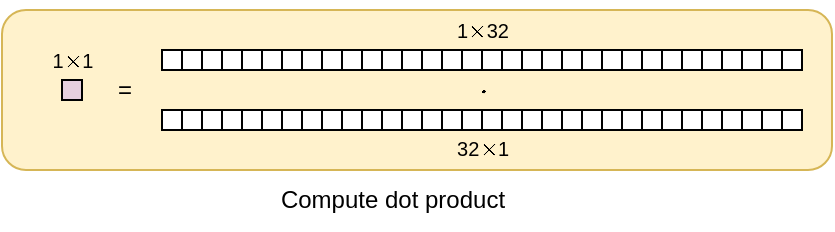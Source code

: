 <mxfile version="24.7.17" pages="3">
  <diagram name="step1" id="snhxxDHDTNbqBV9duYii">
    <mxGraphModel dx="1269" dy="1062" grid="1" gridSize="10" guides="1" tooltips="1" connect="1" arrows="1" fold="1" page="1" pageScale="1" pageWidth="850" pageHeight="1100" math="1" shadow="0">
      <root>
        <mxCell id="0" />
        <mxCell id="1" parent="0" />
        <mxCell id="NtdU-sKQ8i9bs_j4zmNI-11" value="Compute dot product" style="text;html=1;align=center;verticalAlign=middle;resizable=0;points=[];autosize=1;strokeColor=none;fillColor=none;" vertex="1" parent="1">
          <mxGeometry x="175" y="145" width="140" height="30" as="geometry" />
        </mxCell>
        <mxCell id="NtdU-sKQ8i9bs_j4zmNI-294" value="" style="rounded=1;whiteSpace=wrap;html=1;strokeWidth=1;strokeColor=#d6b656;fillColor=#fff2cc;" vertex="1" parent="1">
          <mxGeometry x="50" y="65" width="415" height="80" as="geometry" />
        </mxCell>
        <mxCell id="NtdU-sKQ8i9bs_j4zmNI-295" value="&lt;span style=&quot;background-color: initial;&quot;&gt;\(\cdot\)&lt;/span&gt;" style="text;html=1;align=center;verticalAlign=middle;resizable=0;points=[];autosize=1;strokeColor=none;fillColor=none;" vertex="1" parent="1">
          <mxGeometry x="260" y="90" width="60" height="30" as="geometry" />
        </mxCell>
        <mxCell id="NtdU-sKQ8i9bs_j4zmNI-296" value="" style="rounded=0;whiteSpace=wrap;html=1;fillColor=#E6D0DE;" vertex="1" parent="1">
          <mxGeometry x="80" y="100" width="10" height="10" as="geometry" />
        </mxCell>
        <mxCell id="NtdU-sKQ8i9bs_j4zmNI-297" value="=" style="text;html=1;align=center;verticalAlign=middle;resizable=0;points=[];autosize=1;strokeColor=none;fillColor=none;" vertex="1" parent="1">
          <mxGeometry x="96" y="90" width="30" height="30" as="geometry" />
        </mxCell>
        <mxCell id="NtdU-sKQ8i9bs_j4zmNI-298" value="" style="rounded=0;whiteSpace=wrap;html=1;" vertex="1" parent="1">
          <mxGeometry x="130" y="85" width="10" height="10" as="geometry" />
        </mxCell>
        <mxCell id="NtdU-sKQ8i9bs_j4zmNI-299" value="" style="rounded=0;whiteSpace=wrap;html=1;" vertex="1" parent="1">
          <mxGeometry x="140" y="85" width="10" height="10" as="geometry" />
        </mxCell>
        <mxCell id="NtdU-sKQ8i9bs_j4zmNI-300" value="" style="rounded=0;whiteSpace=wrap;html=1;" vertex="1" parent="1">
          <mxGeometry x="150" y="85" width="10" height="10" as="geometry" />
        </mxCell>
        <mxCell id="NtdU-sKQ8i9bs_j4zmNI-301" value="" style="rounded=0;whiteSpace=wrap;html=1;" vertex="1" parent="1">
          <mxGeometry x="160" y="85" width="10" height="10" as="geometry" />
        </mxCell>
        <mxCell id="NtdU-sKQ8i9bs_j4zmNI-302" value="" style="rounded=0;whiteSpace=wrap;html=1;" vertex="1" parent="1">
          <mxGeometry x="170" y="85" width="10" height="10" as="geometry" />
        </mxCell>
        <mxCell id="NtdU-sKQ8i9bs_j4zmNI-303" value="" style="rounded=0;whiteSpace=wrap;html=1;" vertex="1" parent="1">
          <mxGeometry x="180" y="85" width="10" height="10" as="geometry" />
        </mxCell>
        <mxCell id="NtdU-sKQ8i9bs_j4zmNI-304" value="" style="rounded=0;whiteSpace=wrap;html=1;" vertex="1" parent="1">
          <mxGeometry x="190" y="85" width="10" height="10" as="geometry" />
        </mxCell>
        <mxCell id="NtdU-sKQ8i9bs_j4zmNI-305" value="" style="rounded=0;whiteSpace=wrap;html=1;" vertex="1" parent="1">
          <mxGeometry x="200" y="85" width="10" height="10" as="geometry" />
        </mxCell>
        <mxCell id="NtdU-sKQ8i9bs_j4zmNI-306" value="" style="rounded=0;whiteSpace=wrap;html=1;" vertex="1" parent="1">
          <mxGeometry x="210" y="85" width="10" height="10" as="geometry" />
        </mxCell>
        <mxCell id="NtdU-sKQ8i9bs_j4zmNI-307" value="" style="rounded=0;whiteSpace=wrap;html=1;" vertex="1" parent="1">
          <mxGeometry x="220" y="85" width="10" height="10" as="geometry" />
        </mxCell>
        <mxCell id="NtdU-sKQ8i9bs_j4zmNI-308" value="" style="rounded=0;whiteSpace=wrap;html=1;" vertex="1" parent="1">
          <mxGeometry x="230" y="85" width="10" height="10" as="geometry" />
        </mxCell>
        <mxCell id="NtdU-sKQ8i9bs_j4zmNI-309" value="" style="rounded=0;whiteSpace=wrap;html=1;" vertex="1" parent="1">
          <mxGeometry x="240" y="85" width="10" height="10" as="geometry" />
        </mxCell>
        <mxCell id="NtdU-sKQ8i9bs_j4zmNI-310" value="" style="rounded=0;whiteSpace=wrap;html=1;" vertex="1" parent="1">
          <mxGeometry x="250" y="85" width="10" height="10" as="geometry" />
        </mxCell>
        <mxCell id="NtdU-sKQ8i9bs_j4zmNI-311" value="" style="rounded=0;whiteSpace=wrap;html=1;" vertex="1" parent="1">
          <mxGeometry x="260" y="85" width="10" height="10" as="geometry" />
        </mxCell>
        <mxCell id="NtdU-sKQ8i9bs_j4zmNI-312" value="" style="rounded=0;whiteSpace=wrap;html=1;" vertex="1" parent="1">
          <mxGeometry x="270" y="85" width="10" height="10" as="geometry" />
        </mxCell>
        <mxCell id="NtdU-sKQ8i9bs_j4zmNI-313" value="" style="rounded=0;whiteSpace=wrap;html=1;" vertex="1" parent="1">
          <mxGeometry x="280" y="85" width="10" height="10" as="geometry" />
        </mxCell>
        <mxCell id="NtdU-sKQ8i9bs_j4zmNI-314" value="" style="rounded=0;whiteSpace=wrap;html=1;" vertex="1" parent="1">
          <mxGeometry x="290" y="85" width="10" height="10" as="geometry" />
        </mxCell>
        <mxCell id="NtdU-sKQ8i9bs_j4zmNI-315" value="" style="rounded=0;whiteSpace=wrap;html=1;" vertex="1" parent="1">
          <mxGeometry x="300" y="85" width="10" height="10" as="geometry" />
        </mxCell>
        <mxCell id="NtdU-sKQ8i9bs_j4zmNI-316" value="" style="rounded=0;whiteSpace=wrap;html=1;" vertex="1" parent="1">
          <mxGeometry x="310" y="85" width="10" height="10" as="geometry" />
        </mxCell>
        <mxCell id="NtdU-sKQ8i9bs_j4zmNI-317" value="" style="rounded=0;whiteSpace=wrap;html=1;" vertex="1" parent="1">
          <mxGeometry x="320" y="85" width="10" height="10" as="geometry" />
        </mxCell>
        <mxCell id="NtdU-sKQ8i9bs_j4zmNI-318" value="" style="rounded=0;whiteSpace=wrap;html=1;" vertex="1" parent="1">
          <mxGeometry x="330" y="85" width="10" height="10" as="geometry" />
        </mxCell>
        <mxCell id="NtdU-sKQ8i9bs_j4zmNI-319" value="" style="rounded=0;whiteSpace=wrap;html=1;" vertex="1" parent="1">
          <mxGeometry x="340" y="85" width="10" height="10" as="geometry" />
        </mxCell>
        <mxCell id="NtdU-sKQ8i9bs_j4zmNI-320" value="" style="rounded=0;whiteSpace=wrap;html=1;" vertex="1" parent="1">
          <mxGeometry x="350" y="85" width="10" height="10" as="geometry" />
        </mxCell>
        <mxCell id="NtdU-sKQ8i9bs_j4zmNI-321" value="" style="rounded=0;whiteSpace=wrap;html=1;" vertex="1" parent="1">
          <mxGeometry x="360" y="85" width="10" height="10" as="geometry" />
        </mxCell>
        <mxCell id="NtdU-sKQ8i9bs_j4zmNI-322" value="" style="rounded=0;whiteSpace=wrap;html=1;" vertex="1" parent="1">
          <mxGeometry x="370" y="85" width="10" height="10" as="geometry" />
        </mxCell>
        <mxCell id="NtdU-sKQ8i9bs_j4zmNI-323" value="" style="rounded=0;whiteSpace=wrap;html=1;" vertex="1" parent="1">
          <mxGeometry x="380" y="85" width="10" height="10" as="geometry" />
        </mxCell>
        <mxCell id="NtdU-sKQ8i9bs_j4zmNI-324" value="" style="rounded=0;whiteSpace=wrap;html=1;" vertex="1" parent="1">
          <mxGeometry x="390" y="85" width="10" height="10" as="geometry" />
        </mxCell>
        <mxCell id="NtdU-sKQ8i9bs_j4zmNI-325" value="" style="rounded=0;whiteSpace=wrap;html=1;" vertex="1" parent="1">
          <mxGeometry x="400" y="85" width="10" height="10" as="geometry" />
        </mxCell>
        <mxCell id="NtdU-sKQ8i9bs_j4zmNI-326" value="" style="rounded=0;whiteSpace=wrap;html=1;" vertex="1" parent="1">
          <mxGeometry x="410" y="85" width="10" height="10" as="geometry" />
        </mxCell>
        <mxCell id="NtdU-sKQ8i9bs_j4zmNI-327" value="" style="rounded=0;whiteSpace=wrap;html=1;" vertex="1" parent="1">
          <mxGeometry x="420" y="85" width="10" height="10" as="geometry" />
        </mxCell>
        <mxCell id="NtdU-sKQ8i9bs_j4zmNI-328" value="" style="rounded=0;whiteSpace=wrap;html=1;" vertex="1" parent="1">
          <mxGeometry x="430" y="85" width="10" height="10" as="geometry" />
        </mxCell>
        <mxCell id="NtdU-sKQ8i9bs_j4zmNI-329" value="" style="rounded=0;whiteSpace=wrap;html=1;" vertex="1" parent="1">
          <mxGeometry x="440" y="85" width="10" height="10" as="geometry" />
        </mxCell>
        <mxCell id="NtdU-sKQ8i9bs_j4zmNI-330" value="" style="rounded=0;whiteSpace=wrap;html=1;" vertex="1" parent="1">
          <mxGeometry x="130" y="115" width="10" height="10" as="geometry" />
        </mxCell>
        <mxCell id="NtdU-sKQ8i9bs_j4zmNI-331" value="" style="rounded=0;whiteSpace=wrap;html=1;" vertex="1" parent="1">
          <mxGeometry x="140" y="115" width="10" height="10" as="geometry" />
        </mxCell>
        <mxCell id="NtdU-sKQ8i9bs_j4zmNI-332" value="" style="rounded=0;whiteSpace=wrap;html=1;" vertex="1" parent="1">
          <mxGeometry x="150" y="115" width="10" height="10" as="geometry" />
        </mxCell>
        <mxCell id="NtdU-sKQ8i9bs_j4zmNI-333" value="" style="rounded=0;whiteSpace=wrap;html=1;" vertex="1" parent="1">
          <mxGeometry x="160" y="115" width="10" height="10" as="geometry" />
        </mxCell>
        <mxCell id="NtdU-sKQ8i9bs_j4zmNI-334" value="" style="rounded=0;whiteSpace=wrap;html=1;" vertex="1" parent="1">
          <mxGeometry x="170" y="115" width="10" height="10" as="geometry" />
        </mxCell>
        <mxCell id="NtdU-sKQ8i9bs_j4zmNI-335" value="" style="rounded=0;whiteSpace=wrap;html=1;" vertex="1" parent="1">
          <mxGeometry x="180" y="115" width="10" height="10" as="geometry" />
        </mxCell>
        <mxCell id="NtdU-sKQ8i9bs_j4zmNI-336" value="" style="rounded=0;whiteSpace=wrap;html=1;" vertex="1" parent="1">
          <mxGeometry x="190" y="115" width="10" height="10" as="geometry" />
        </mxCell>
        <mxCell id="NtdU-sKQ8i9bs_j4zmNI-337" value="" style="rounded=0;whiteSpace=wrap;html=1;" vertex="1" parent="1">
          <mxGeometry x="200" y="115" width="10" height="10" as="geometry" />
        </mxCell>
        <mxCell id="NtdU-sKQ8i9bs_j4zmNI-338" value="" style="rounded=0;whiteSpace=wrap;html=1;" vertex="1" parent="1">
          <mxGeometry x="210" y="115" width="10" height="10" as="geometry" />
        </mxCell>
        <mxCell id="NtdU-sKQ8i9bs_j4zmNI-339" value="" style="rounded=0;whiteSpace=wrap;html=1;" vertex="1" parent="1">
          <mxGeometry x="220" y="115" width="10" height="10" as="geometry" />
        </mxCell>
        <mxCell id="NtdU-sKQ8i9bs_j4zmNI-340" value="" style="rounded=0;whiteSpace=wrap;html=1;" vertex="1" parent="1">
          <mxGeometry x="230" y="115" width="10" height="10" as="geometry" />
        </mxCell>
        <mxCell id="NtdU-sKQ8i9bs_j4zmNI-341" value="" style="rounded=0;whiteSpace=wrap;html=1;" vertex="1" parent="1">
          <mxGeometry x="240" y="115" width="10" height="10" as="geometry" />
        </mxCell>
        <mxCell id="NtdU-sKQ8i9bs_j4zmNI-342" value="" style="rounded=0;whiteSpace=wrap;html=1;" vertex="1" parent="1">
          <mxGeometry x="250" y="115" width="10" height="10" as="geometry" />
        </mxCell>
        <mxCell id="NtdU-sKQ8i9bs_j4zmNI-343" value="" style="rounded=0;whiteSpace=wrap;html=1;" vertex="1" parent="1">
          <mxGeometry x="260" y="115" width="10" height="10" as="geometry" />
        </mxCell>
        <mxCell id="NtdU-sKQ8i9bs_j4zmNI-344" value="" style="rounded=0;whiteSpace=wrap;html=1;" vertex="1" parent="1">
          <mxGeometry x="270" y="115" width="10" height="10" as="geometry" />
        </mxCell>
        <mxCell id="NtdU-sKQ8i9bs_j4zmNI-345" value="" style="rounded=0;whiteSpace=wrap;html=1;" vertex="1" parent="1">
          <mxGeometry x="280" y="115" width="10" height="10" as="geometry" />
        </mxCell>
        <mxCell id="NtdU-sKQ8i9bs_j4zmNI-346" value="" style="rounded=0;whiteSpace=wrap;html=1;" vertex="1" parent="1">
          <mxGeometry x="290" y="115" width="10" height="10" as="geometry" />
        </mxCell>
        <mxCell id="NtdU-sKQ8i9bs_j4zmNI-347" value="" style="rounded=0;whiteSpace=wrap;html=1;" vertex="1" parent="1">
          <mxGeometry x="300" y="115" width="10" height="10" as="geometry" />
        </mxCell>
        <mxCell id="NtdU-sKQ8i9bs_j4zmNI-348" value="" style="rounded=0;whiteSpace=wrap;html=1;" vertex="1" parent="1">
          <mxGeometry x="310" y="115" width="10" height="10" as="geometry" />
        </mxCell>
        <mxCell id="NtdU-sKQ8i9bs_j4zmNI-349" value="" style="rounded=0;whiteSpace=wrap;html=1;" vertex="1" parent="1">
          <mxGeometry x="320" y="115" width="10" height="10" as="geometry" />
        </mxCell>
        <mxCell id="NtdU-sKQ8i9bs_j4zmNI-350" value="" style="rounded=0;whiteSpace=wrap;html=1;" vertex="1" parent="1">
          <mxGeometry x="330" y="115" width="10" height="10" as="geometry" />
        </mxCell>
        <mxCell id="NtdU-sKQ8i9bs_j4zmNI-351" value="" style="rounded=0;whiteSpace=wrap;html=1;" vertex="1" parent="1">
          <mxGeometry x="340" y="115" width="10" height="10" as="geometry" />
        </mxCell>
        <mxCell id="NtdU-sKQ8i9bs_j4zmNI-352" value="" style="rounded=0;whiteSpace=wrap;html=1;" vertex="1" parent="1">
          <mxGeometry x="350" y="115" width="10" height="10" as="geometry" />
        </mxCell>
        <mxCell id="NtdU-sKQ8i9bs_j4zmNI-353" value="" style="rounded=0;whiteSpace=wrap;html=1;" vertex="1" parent="1">
          <mxGeometry x="360" y="115" width="10" height="10" as="geometry" />
        </mxCell>
        <mxCell id="NtdU-sKQ8i9bs_j4zmNI-354" value="" style="rounded=0;whiteSpace=wrap;html=1;" vertex="1" parent="1">
          <mxGeometry x="370" y="115" width="10" height="10" as="geometry" />
        </mxCell>
        <mxCell id="NtdU-sKQ8i9bs_j4zmNI-355" value="" style="rounded=0;whiteSpace=wrap;html=1;" vertex="1" parent="1">
          <mxGeometry x="380" y="115" width="10" height="10" as="geometry" />
        </mxCell>
        <mxCell id="NtdU-sKQ8i9bs_j4zmNI-356" value="" style="rounded=0;whiteSpace=wrap;html=1;" vertex="1" parent="1">
          <mxGeometry x="390" y="115" width="10" height="10" as="geometry" />
        </mxCell>
        <mxCell id="NtdU-sKQ8i9bs_j4zmNI-357" value="" style="rounded=0;whiteSpace=wrap;html=1;" vertex="1" parent="1">
          <mxGeometry x="400" y="115" width="10" height="10" as="geometry" />
        </mxCell>
        <mxCell id="NtdU-sKQ8i9bs_j4zmNI-358" value="" style="rounded=0;whiteSpace=wrap;html=1;" vertex="1" parent="1">
          <mxGeometry x="410" y="115" width="10" height="10" as="geometry" />
        </mxCell>
        <mxCell id="NtdU-sKQ8i9bs_j4zmNI-359" value="" style="rounded=0;whiteSpace=wrap;html=1;" vertex="1" parent="1">
          <mxGeometry x="420" y="115" width="10" height="10" as="geometry" />
        </mxCell>
        <mxCell id="NtdU-sKQ8i9bs_j4zmNI-360" value="" style="rounded=0;whiteSpace=wrap;html=1;" vertex="1" parent="1">
          <mxGeometry x="430" y="115" width="10" height="10" as="geometry" />
        </mxCell>
        <mxCell id="NtdU-sKQ8i9bs_j4zmNI-361" value="" style="rounded=0;whiteSpace=wrap;html=1;" vertex="1" parent="1">
          <mxGeometry x="440" y="115" width="10" height="10" as="geometry" />
        </mxCell>
        <mxCell id="NtdU-sKQ8i9bs_j4zmNI-362" value="&lt;font style=&quot;font-size: 10px;&quot;&gt;1\(\times\)32&lt;/font&gt;" style="text;html=1;align=center;verticalAlign=middle;resizable=0;points=[];autosize=1;strokeColor=none;fillColor=none;" vertex="1" parent="1">
          <mxGeometry x="250" y="60" width="80" height="30" as="geometry" />
        </mxCell>
        <mxCell id="NtdU-sKQ8i9bs_j4zmNI-363" value="&lt;font style=&quot;font-size: 10px;&quot;&gt;1\(\times\)1&lt;/font&gt;" style="text;html=1;align=center;verticalAlign=middle;resizable=0;points=[];autosize=1;strokeColor=none;fillColor=none;" vertex="1" parent="1">
          <mxGeometry x="50" y="75" width="70" height="30" as="geometry" />
        </mxCell>
        <mxCell id="NtdU-sKQ8i9bs_j4zmNI-364" value="&lt;font style=&quot;font-size: 10px;&quot;&gt;32\(\times\)1&lt;/font&gt;" style="text;html=1;align=center;verticalAlign=middle;resizable=0;points=[];autosize=1;strokeColor=none;fillColor=none;" vertex="1" parent="1">
          <mxGeometry x="250" y="119" width="80" height="30" as="geometry" />
        </mxCell>
      </root>
    </mxGraphModel>
  </diagram>
  <diagram name="step2" id="VtJJcWngv8iYAcRNEYgS">
    <mxGraphModel dx="1269" dy="1062" grid="1" gridSize="10" guides="1" tooltips="1" connect="1" arrows="1" fold="1" page="1" pageScale="1" pageWidth="850" pageHeight="1100" math="1" shadow="0">
      <root>
        <mxCell id="WqLTktB6bFphDeDwb8Mo-0" />
        <mxCell id="WqLTktB6bFphDeDwb8Mo-1" parent="WqLTktB6bFphDeDwb8Mo-0" />
        <mxCell id="WqLTktB6bFphDeDwb8Mo-4" value="Add (accumulate) dot product into output" style="text;html=1;align=center;verticalAlign=middle;resizable=0;points=[];autosize=1;strokeColor=none;fillColor=none;" vertex="1" parent="WqLTktB6bFphDeDwb8Mo-1">
          <mxGeometry x="135" y="305" width="240" height="30" as="geometry" />
        </mxCell>
        <mxCell id="WqLTktB6bFphDeDwb8Mo-149" value="" style="rounded=1;whiteSpace=wrap;html=1;strokeWidth=1;strokeColor=#d6b656;fillColor=#fff2cc;" vertex="1" parent="WqLTktB6bFphDeDwb8Mo-1">
          <mxGeometry x="50" y="225" width="415" height="80" as="geometry" />
        </mxCell>
        <mxCell id="WqLTktB6bFphDeDwb8Mo-150" value="&lt;span style=&quot;background-color: initial;&quot;&gt;\(\cdot\)&lt;/span&gt;" style="text;html=1;align=center;verticalAlign=middle;resizable=0;points=[];autosize=1;strokeColor=none;fillColor=none;" vertex="1" parent="WqLTktB6bFphDeDwb8Mo-1">
          <mxGeometry x="260" y="250" width="60" height="30" as="geometry" />
        </mxCell>
        <mxCell id="WqLTktB6bFphDeDwb8Mo-151" value="" style="rounded=0;whiteSpace=wrap;html=1;fillColor=#E6D0DE;" vertex="1" parent="WqLTktB6bFphDeDwb8Mo-1">
          <mxGeometry x="80" y="260" width="10" height="10" as="geometry" />
        </mxCell>
        <mxCell id="WqLTktB6bFphDeDwb8Mo-152" value="&lt;font face=&quot;Courier New&quot;&gt;+=&lt;/font&gt;" style="text;html=1;align=center;verticalAlign=middle;resizable=0;points=[];autosize=1;strokeColor=none;fillColor=none;" vertex="1" parent="WqLTktB6bFphDeDwb8Mo-1">
          <mxGeometry x="90" y="250" width="40" height="30" as="geometry" />
        </mxCell>
        <mxCell id="WqLTktB6bFphDeDwb8Mo-153" value="" style="rounded=0;whiteSpace=wrap;html=1;" vertex="1" parent="WqLTktB6bFphDeDwb8Mo-1">
          <mxGeometry x="130" y="245" width="10" height="10" as="geometry" />
        </mxCell>
        <mxCell id="WqLTktB6bFphDeDwb8Mo-154" value="" style="rounded=0;whiteSpace=wrap;html=1;" vertex="1" parent="WqLTktB6bFphDeDwb8Mo-1">
          <mxGeometry x="140" y="245" width="10" height="10" as="geometry" />
        </mxCell>
        <mxCell id="WqLTktB6bFphDeDwb8Mo-155" value="" style="rounded=0;whiteSpace=wrap;html=1;" vertex="1" parent="WqLTktB6bFphDeDwb8Mo-1">
          <mxGeometry x="150" y="245" width="10" height="10" as="geometry" />
        </mxCell>
        <mxCell id="WqLTktB6bFphDeDwb8Mo-156" value="" style="rounded=0;whiteSpace=wrap;html=1;" vertex="1" parent="WqLTktB6bFphDeDwb8Mo-1">
          <mxGeometry x="160" y="245" width="10" height="10" as="geometry" />
        </mxCell>
        <mxCell id="WqLTktB6bFphDeDwb8Mo-157" value="" style="rounded=0;whiteSpace=wrap;html=1;" vertex="1" parent="WqLTktB6bFphDeDwb8Mo-1">
          <mxGeometry x="170" y="245" width="10" height="10" as="geometry" />
        </mxCell>
        <mxCell id="WqLTktB6bFphDeDwb8Mo-158" value="" style="rounded=0;whiteSpace=wrap;html=1;" vertex="1" parent="WqLTktB6bFphDeDwb8Mo-1">
          <mxGeometry x="180" y="245" width="10" height="10" as="geometry" />
        </mxCell>
        <mxCell id="WqLTktB6bFphDeDwb8Mo-159" value="" style="rounded=0;whiteSpace=wrap;html=1;" vertex="1" parent="WqLTktB6bFphDeDwb8Mo-1">
          <mxGeometry x="190" y="245" width="10" height="10" as="geometry" />
        </mxCell>
        <mxCell id="WqLTktB6bFphDeDwb8Mo-160" value="" style="rounded=0;whiteSpace=wrap;html=1;" vertex="1" parent="WqLTktB6bFphDeDwb8Mo-1">
          <mxGeometry x="200" y="245" width="10" height="10" as="geometry" />
        </mxCell>
        <mxCell id="WqLTktB6bFphDeDwb8Mo-161" value="" style="rounded=0;whiteSpace=wrap;html=1;" vertex="1" parent="WqLTktB6bFphDeDwb8Mo-1">
          <mxGeometry x="210" y="245" width="10" height="10" as="geometry" />
        </mxCell>
        <mxCell id="WqLTktB6bFphDeDwb8Mo-162" value="" style="rounded=0;whiteSpace=wrap;html=1;" vertex="1" parent="WqLTktB6bFphDeDwb8Mo-1">
          <mxGeometry x="220" y="245" width="10" height="10" as="geometry" />
        </mxCell>
        <mxCell id="WqLTktB6bFphDeDwb8Mo-163" value="" style="rounded=0;whiteSpace=wrap;html=1;" vertex="1" parent="WqLTktB6bFphDeDwb8Mo-1">
          <mxGeometry x="230" y="245" width="10" height="10" as="geometry" />
        </mxCell>
        <mxCell id="WqLTktB6bFphDeDwb8Mo-164" value="" style="rounded=0;whiteSpace=wrap;html=1;" vertex="1" parent="WqLTktB6bFphDeDwb8Mo-1">
          <mxGeometry x="240" y="245" width="10" height="10" as="geometry" />
        </mxCell>
        <mxCell id="WqLTktB6bFphDeDwb8Mo-165" value="" style="rounded=0;whiteSpace=wrap;html=1;" vertex="1" parent="WqLTktB6bFphDeDwb8Mo-1">
          <mxGeometry x="250" y="245" width="10" height="10" as="geometry" />
        </mxCell>
        <mxCell id="WqLTktB6bFphDeDwb8Mo-166" value="" style="rounded=0;whiteSpace=wrap;html=1;" vertex="1" parent="WqLTktB6bFphDeDwb8Mo-1">
          <mxGeometry x="260" y="245" width="10" height="10" as="geometry" />
        </mxCell>
        <mxCell id="WqLTktB6bFphDeDwb8Mo-167" value="" style="rounded=0;whiteSpace=wrap;html=1;" vertex="1" parent="WqLTktB6bFphDeDwb8Mo-1">
          <mxGeometry x="270" y="245" width="10" height="10" as="geometry" />
        </mxCell>
        <mxCell id="WqLTktB6bFphDeDwb8Mo-168" value="" style="rounded=0;whiteSpace=wrap;html=1;" vertex="1" parent="WqLTktB6bFphDeDwb8Mo-1">
          <mxGeometry x="280" y="245" width="10" height="10" as="geometry" />
        </mxCell>
        <mxCell id="WqLTktB6bFphDeDwb8Mo-169" value="" style="rounded=0;whiteSpace=wrap;html=1;" vertex="1" parent="WqLTktB6bFphDeDwb8Mo-1">
          <mxGeometry x="290" y="245" width="10" height="10" as="geometry" />
        </mxCell>
        <mxCell id="WqLTktB6bFphDeDwb8Mo-170" value="" style="rounded=0;whiteSpace=wrap;html=1;" vertex="1" parent="WqLTktB6bFphDeDwb8Mo-1">
          <mxGeometry x="300" y="245" width="10" height="10" as="geometry" />
        </mxCell>
        <mxCell id="WqLTktB6bFphDeDwb8Mo-171" value="" style="rounded=0;whiteSpace=wrap;html=1;" vertex="1" parent="WqLTktB6bFphDeDwb8Mo-1">
          <mxGeometry x="310" y="245" width="10" height="10" as="geometry" />
        </mxCell>
        <mxCell id="WqLTktB6bFphDeDwb8Mo-172" value="" style="rounded=0;whiteSpace=wrap;html=1;" vertex="1" parent="WqLTktB6bFphDeDwb8Mo-1">
          <mxGeometry x="320" y="245" width="10" height="10" as="geometry" />
        </mxCell>
        <mxCell id="WqLTktB6bFphDeDwb8Mo-173" value="" style="rounded=0;whiteSpace=wrap;html=1;" vertex="1" parent="WqLTktB6bFphDeDwb8Mo-1">
          <mxGeometry x="330" y="245" width="10" height="10" as="geometry" />
        </mxCell>
        <mxCell id="WqLTktB6bFphDeDwb8Mo-174" value="" style="rounded=0;whiteSpace=wrap;html=1;" vertex="1" parent="WqLTktB6bFphDeDwb8Mo-1">
          <mxGeometry x="340" y="245" width="10" height="10" as="geometry" />
        </mxCell>
        <mxCell id="WqLTktB6bFphDeDwb8Mo-175" value="" style="rounded=0;whiteSpace=wrap;html=1;" vertex="1" parent="WqLTktB6bFphDeDwb8Mo-1">
          <mxGeometry x="350" y="245" width="10" height="10" as="geometry" />
        </mxCell>
        <mxCell id="WqLTktB6bFphDeDwb8Mo-176" value="" style="rounded=0;whiteSpace=wrap;html=1;" vertex="1" parent="WqLTktB6bFphDeDwb8Mo-1">
          <mxGeometry x="360" y="245" width="10" height="10" as="geometry" />
        </mxCell>
        <mxCell id="WqLTktB6bFphDeDwb8Mo-177" value="" style="rounded=0;whiteSpace=wrap;html=1;" vertex="1" parent="WqLTktB6bFphDeDwb8Mo-1">
          <mxGeometry x="370" y="245" width="10" height="10" as="geometry" />
        </mxCell>
        <mxCell id="WqLTktB6bFphDeDwb8Mo-178" value="" style="rounded=0;whiteSpace=wrap;html=1;" vertex="1" parent="WqLTktB6bFphDeDwb8Mo-1">
          <mxGeometry x="380" y="245" width="10" height="10" as="geometry" />
        </mxCell>
        <mxCell id="WqLTktB6bFphDeDwb8Mo-179" value="" style="rounded=0;whiteSpace=wrap;html=1;" vertex="1" parent="WqLTktB6bFphDeDwb8Mo-1">
          <mxGeometry x="390" y="245" width="10" height="10" as="geometry" />
        </mxCell>
        <mxCell id="WqLTktB6bFphDeDwb8Mo-180" value="" style="rounded=0;whiteSpace=wrap;html=1;" vertex="1" parent="WqLTktB6bFphDeDwb8Mo-1">
          <mxGeometry x="400" y="245" width="10" height="10" as="geometry" />
        </mxCell>
        <mxCell id="WqLTktB6bFphDeDwb8Mo-181" value="" style="rounded=0;whiteSpace=wrap;html=1;" vertex="1" parent="WqLTktB6bFphDeDwb8Mo-1">
          <mxGeometry x="410" y="245" width="10" height="10" as="geometry" />
        </mxCell>
        <mxCell id="WqLTktB6bFphDeDwb8Mo-182" value="" style="rounded=0;whiteSpace=wrap;html=1;" vertex="1" parent="WqLTktB6bFphDeDwb8Mo-1">
          <mxGeometry x="420" y="245" width="10" height="10" as="geometry" />
        </mxCell>
        <mxCell id="WqLTktB6bFphDeDwb8Mo-183" value="" style="rounded=0;whiteSpace=wrap;html=1;" vertex="1" parent="WqLTktB6bFphDeDwb8Mo-1">
          <mxGeometry x="430" y="245" width="10" height="10" as="geometry" />
        </mxCell>
        <mxCell id="WqLTktB6bFphDeDwb8Mo-184" value="" style="rounded=0;whiteSpace=wrap;html=1;" vertex="1" parent="WqLTktB6bFphDeDwb8Mo-1">
          <mxGeometry x="440" y="245" width="10" height="10" as="geometry" />
        </mxCell>
        <mxCell id="WqLTktB6bFphDeDwb8Mo-185" value="" style="rounded=0;whiteSpace=wrap;html=1;" vertex="1" parent="WqLTktB6bFphDeDwb8Mo-1">
          <mxGeometry x="130" y="275" width="10" height="10" as="geometry" />
        </mxCell>
        <mxCell id="WqLTktB6bFphDeDwb8Mo-186" value="" style="rounded=0;whiteSpace=wrap;html=1;" vertex="1" parent="WqLTktB6bFphDeDwb8Mo-1">
          <mxGeometry x="140" y="275" width="10" height="10" as="geometry" />
        </mxCell>
        <mxCell id="WqLTktB6bFphDeDwb8Mo-187" value="" style="rounded=0;whiteSpace=wrap;html=1;" vertex="1" parent="WqLTktB6bFphDeDwb8Mo-1">
          <mxGeometry x="150" y="275" width="10" height="10" as="geometry" />
        </mxCell>
        <mxCell id="WqLTktB6bFphDeDwb8Mo-188" value="" style="rounded=0;whiteSpace=wrap;html=1;" vertex="1" parent="WqLTktB6bFphDeDwb8Mo-1">
          <mxGeometry x="160" y="275" width="10" height="10" as="geometry" />
        </mxCell>
        <mxCell id="WqLTktB6bFphDeDwb8Mo-189" value="" style="rounded=0;whiteSpace=wrap;html=1;" vertex="1" parent="WqLTktB6bFphDeDwb8Mo-1">
          <mxGeometry x="170" y="275" width="10" height="10" as="geometry" />
        </mxCell>
        <mxCell id="WqLTktB6bFphDeDwb8Mo-190" value="" style="rounded=0;whiteSpace=wrap;html=1;" vertex="1" parent="WqLTktB6bFphDeDwb8Mo-1">
          <mxGeometry x="180" y="275" width="10" height="10" as="geometry" />
        </mxCell>
        <mxCell id="WqLTktB6bFphDeDwb8Mo-191" value="" style="rounded=0;whiteSpace=wrap;html=1;" vertex="1" parent="WqLTktB6bFphDeDwb8Mo-1">
          <mxGeometry x="190" y="275" width="10" height="10" as="geometry" />
        </mxCell>
        <mxCell id="WqLTktB6bFphDeDwb8Mo-192" value="" style="rounded=0;whiteSpace=wrap;html=1;" vertex="1" parent="WqLTktB6bFphDeDwb8Mo-1">
          <mxGeometry x="200" y="275" width="10" height="10" as="geometry" />
        </mxCell>
        <mxCell id="WqLTktB6bFphDeDwb8Mo-193" value="" style="rounded=0;whiteSpace=wrap;html=1;" vertex="1" parent="WqLTktB6bFphDeDwb8Mo-1">
          <mxGeometry x="210" y="275" width="10" height="10" as="geometry" />
        </mxCell>
        <mxCell id="WqLTktB6bFphDeDwb8Mo-194" value="" style="rounded=0;whiteSpace=wrap;html=1;" vertex="1" parent="WqLTktB6bFphDeDwb8Mo-1">
          <mxGeometry x="220" y="275" width="10" height="10" as="geometry" />
        </mxCell>
        <mxCell id="WqLTktB6bFphDeDwb8Mo-195" value="" style="rounded=0;whiteSpace=wrap;html=1;" vertex="1" parent="WqLTktB6bFphDeDwb8Mo-1">
          <mxGeometry x="230" y="275" width="10" height="10" as="geometry" />
        </mxCell>
        <mxCell id="WqLTktB6bFphDeDwb8Mo-196" value="" style="rounded=0;whiteSpace=wrap;html=1;" vertex="1" parent="WqLTktB6bFphDeDwb8Mo-1">
          <mxGeometry x="240" y="275" width="10" height="10" as="geometry" />
        </mxCell>
        <mxCell id="WqLTktB6bFphDeDwb8Mo-197" value="" style="rounded=0;whiteSpace=wrap;html=1;" vertex="1" parent="WqLTktB6bFphDeDwb8Mo-1">
          <mxGeometry x="250" y="275" width="10" height="10" as="geometry" />
        </mxCell>
        <mxCell id="WqLTktB6bFphDeDwb8Mo-198" value="" style="rounded=0;whiteSpace=wrap;html=1;" vertex="1" parent="WqLTktB6bFphDeDwb8Mo-1">
          <mxGeometry x="260" y="275" width="10" height="10" as="geometry" />
        </mxCell>
        <mxCell id="WqLTktB6bFphDeDwb8Mo-199" value="" style="rounded=0;whiteSpace=wrap;html=1;" vertex="1" parent="WqLTktB6bFphDeDwb8Mo-1">
          <mxGeometry x="270" y="275" width="10" height="10" as="geometry" />
        </mxCell>
        <mxCell id="WqLTktB6bFphDeDwb8Mo-200" value="" style="rounded=0;whiteSpace=wrap;html=1;" vertex="1" parent="WqLTktB6bFphDeDwb8Mo-1">
          <mxGeometry x="280" y="275" width="10" height="10" as="geometry" />
        </mxCell>
        <mxCell id="WqLTktB6bFphDeDwb8Mo-201" value="" style="rounded=0;whiteSpace=wrap;html=1;" vertex="1" parent="WqLTktB6bFphDeDwb8Mo-1">
          <mxGeometry x="290" y="275" width="10" height="10" as="geometry" />
        </mxCell>
        <mxCell id="WqLTktB6bFphDeDwb8Mo-202" value="" style="rounded=0;whiteSpace=wrap;html=1;" vertex="1" parent="WqLTktB6bFphDeDwb8Mo-1">
          <mxGeometry x="300" y="275" width="10" height="10" as="geometry" />
        </mxCell>
        <mxCell id="WqLTktB6bFphDeDwb8Mo-203" value="" style="rounded=0;whiteSpace=wrap;html=1;" vertex="1" parent="WqLTktB6bFphDeDwb8Mo-1">
          <mxGeometry x="310" y="275" width="10" height="10" as="geometry" />
        </mxCell>
        <mxCell id="WqLTktB6bFphDeDwb8Mo-204" value="" style="rounded=0;whiteSpace=wrap;html=1;" vertex="1" parent="WqLTktB6bFphDeDwb8Mo-1">
          <mxGeometry x="320" y="275" width="10" height="10" as="geometry" />
        </mxCell>
        <mxCell id="WqLTktB6bFphDeDwb8Mo-205" value="" style="rounded=0;whiteSpace=wrap;html=1;" vertex="1" parent="WqLTktB6bFphDeDwb8Mo-1">
          <mxGeometry x="330" y="275" width="10" height="10" as="geometry" />
        </mxCell>
        <mxCell id="WqLTktB6bFphDeDwb8Mo-206" value="" style="rounded=0;whiteSpace=wrap;html=1;" vertex="1" parent="WqLTktB6bFphDeDwb8Mo-1">
          <mxGeometry x="340" y="275" width="10" height="10" as="geometry" />
        </mxCell>
        <mxCell id="WqLTktB6bFphDeDwb8Mo-207" value="" style="rounded=0;whiteSpace=wrap;html=1;" vertex="1" parent="WqLTktB6bFphDeDwb8Mo-1">
          <mxGeometry x="350" y="275" width="10" height="10" as="geometry" />
        </mxCell>
        <mxCell id="WqLTktB6bFphDeDwb8Mo-208" value="" style="rounded=0;whiteSpace=wrap;html=1;" vertex="1" parent="WqLTktB6bFphDeDwb8Mo-1">
          <mxGeometry x="360" y="275" width="10" height="10" as="geometry" />
        </mxCell>
        <mxCell id="WqLTktB6bFphDeDwb8Mo-209" value="" style="rounded=0;whiteSpace=wrap;html=1;" vertex="1" parent="WqLTktB6bFphDeDwb8Mo-1">
          <mxGeometry x="370" y="275" width="10" height="10" as="geometry" />
        </mxCell>
        <mxCell id="WqLTktB6bFphDeDwb8Mo-210" value="" style="rounded=0;whiteSpace=wrap;html=1;" vertex="1" parent="WqLTktB6bFphDeDwb8Mo-1">
          <mxGeometry x="380" y="275" width="10" height="10" as="geometry" />
        </mxCell>
        <mxCell id="WqLTktB6bFphDeDwb8Mo-211" value="" style="rounded=0;whiteSpace=wrap;html=1;" vertex="1" parent="WqLTktB6bFphDeDwb8Mo-1">
          <mxGeometry x="390" y="275" width="10" height="10" as="geometry" />
        </mxCell>
        <mxCell id="WqLTktB6bFphDeDwb8Mo-212" value="" style="rounded=0;whiteSpace=wrap;html=1;" vertex="1" parent="WqLTktB6bFphDeDwb8Mo-1">
          <mxGeometry x="400" y="275" width="10" height="10" as="geometry" />
        </mxCell>
        <mxCell id="WqLTktB6bFphDeDwb8Mo-213" value="" style="rounded=0;whiteSpace=wrap;html=1;" vertex="1" parent="WqLTktB6bFphDeDwb8Mo-1">
          <mxGeometry x="410" y="275" width="10" height="10" as="geometry" />
        </mxCell>
        <mxCell id="WqLTktB6bFphDeDwb8Mo-214" value="" style="rounded=0;whiteSpace=wrap;html=1;" vertex="1" parent="WqLTktB6bFphDeDwb8Mo-1">
          <mxGeometry x="420" y="275" width="10" height="10" as="geometry" />
        </mxCell>
        <mxCell id="WqLTktB6bFphDeDwb8Mo-215" value="" style="rounded=0;whiteSpace=wrap;html=1;" vertex="1" parent="WqLTktB6bFphDeDwb8Mo-1">
          <mxGeometry x="430" y="275" width="10" height="10" as="geometry" />
        </mxCell>
        <mxCell id="WqLTktB6bFphDeDwb8Mo-216" value="" style="rounded=0;whiteSpace=wrap;html=1;" vertex="1" parent="WqLTktB6bFphDeDwb8Mo-1">
          <mxGeometry x="440" y="275" width="10" height="10" as="geometry" />
        </mxCell>
        <mxCell id="WqLTktB6bFphDeDwb8Mo-217" value="&lt;font style=&quot;font-size: 10px;&quot;&gt;1\(\times\)32&lt;/font&gt;" style="text;html=1;align=center;verticalAlign=middle;resizable=0;points=[];autosize=1;strokeColor=none;fillColor=none;" vertex="1" parent="WqLTktB6bFphDeDwb8Mo-1">
          <mxGeometry x="250" y="220" width="80" height="30" as="geometry" />
        </mxCell>
        <mxCell id="WqLTktB6bFphDeDwb8Mo-218" value="&lt;font style=&quot;font-size: 10px;&quot;&gt;1\(\times\)1&lt;/font&gt;" style="text;html=1;align=center;verticalAlign=middle;resizable=0;points=[];autosize=1;strokeColor=none;fillColor=none;" vertex="1" parent="WqLTktB6bFphDeDwb8Mo-1">
          <mxGeometry x="50" y="235" width="70" height="30" as="geometry" />
        </mxCell>
        <mxCell id="WqLTktB6bFphDeDwb8Mo-219" value="&lt;font style=&quot;font-size: 10px;&quot;&gt;32\(\times\)1&lt;/font&gt;" style="text;html=1;align=center;verticalAlign=middle;resizable=0;points=[];autosize=1;strokeColor=none;fillColor=none;" vertex="1" parent="WqLTktB6bFphDeDwb8Mo-1">
          <mxGeometry x="250" y="279" width="80" height="30" as="geometry" />
        </mxCell>
        <mxCell id="WqLTktB6bFphDeDwb8Mo-220" value="" style="rounded=0;whiteSpace=wrap;html=1;fillColor=#E1D5E7;" vertex="1" parent="WqLTktB6bFphDeDwb8Mo-1">
          <mxGeometry x="80" y="210" width="10" height="10" as="geometry" />
        </mxCell>
        <mxCell id="WqLTktB6bFphDeDwb8Mo-221" value="&lt;font face=&quot;Courier New&quot;&gt;=&lt;/font&gt;" style="text;html=1;align=center;verticalAlign=middle;resizable=0;points=[];autosize=1;strokeColor=none;fillColor=none;" vertex="1" parent="WqLTktB6bFphDeDwb8Mo-1">
          <mxGeometry x="95" y="200" width="30" height="30" as="geometry" />
        </mxCell>
        <mxCell id="WqLTktB6bFphDeDwb8Mo-222" value="&lt;font style=&quot;font-size: 10px;&quot;&gt;1\(\times\)1&lt;/font&gt;" style="text;html=1;align=center;verticalAlign=middle;resizable=0;points=[];autosize=1;strokeColor=none;fillColor=none;" vertex="1" parent="WqLTktB6bFphDeDwb8Mo-1">
          <mxGeometry x="50" y="185" width="70" height="30" as="geometry" />
        </mxCell>
        <mxCell id="WqLTktB6bFphDeDwb8Mo-223" value="&lt;font face=&quot;Courier New&quot;&gt;&lt;b&gt;0&lt;/b&gt;&lt;/font&gt;" style="text;html=1;align=center;verticalAlign=middle;resizable=0;points=[];autosize=1;strokeColor=none;fillColor=none;" vertex="1" parent="WqLTktB6bFphDeDwb8Mo-1">
          <mxGeometry x="114" y="200" width="30" height="30" as="geometry" />
        </mxCell>
      </root>
    </mxGraphModel>
  </diagram>
  <diagram name="step3" id="nQJ3HFpMRMqu_zQ_mYiN">
    <mxGraphModel dx="1269" dy="1062" grid="1" gridSize="10" guides="1" tooltips="1" connect="1" arrows="1" fold="1" page="1" pageScale="1" pageWidth="850" pageHeight="1100" math="1" shadow="0">
      <root>
        <mxCell id="7iN0deQ_qTOm1xtRBUHf-0" />
        <mxCell id="7iN0deQ_qTOm1xtRBUHf-1" parent="7iN0deQ_qTOm1xtRBUHf-0" />
        <mxCell id="7iN0deQ_qTOm1xtRBUHf-2" value="" style="rounded=1;whiteSpace=wrap;html=1;strokeWidth=1;fillColor=none;dashed=1;" vertex="1" parent="7iN0deQ_qTOm1xtRBUHf-1">
          <mxGeometry x="50" y="385" width="415" height="80" as="geometry" />
        </mxCell>
        <mxCell id="7iN0deQ_qTOm1xtRBUHf-5" value="Add (accumulate)&lt;div&gt;multiplication output&lt;/div&gt;" style="text;html=1;align=center;verticalAlign=middle;resizable=0;points=[];autosize=1;strokeColor=none;fillColor=none;" vertex="1" parent="7iN0deQ_qTOm1xtRBUHf-1">
          <mxGeometry x="44" y="465" width="130" height="40" as="geometry" />
        </mxCell>
        <mxCell id="7iN0deQ_qTOm1xtRBUHf-7" value="" style="rounded=1;whiteSpace=wrap;html=1;strokeWidth=1;strokeColor=#d6b656;fillColor=#fff2cc;" vertex="1" parent="7iN0deQ_qTOm1xtRBUHf-1">
          <mxGeometry x="70" y="385" width="78" height="80" as="geometry" />
        </mxCell>
        <mxCell id="7iN0deQ_qTOm1xtRBUHf-8" value="&lt;span style=&quot;background-color: initial;&quot;&gt;*&lt;/span&gt;" style="text;html=1;align=center;verticalAlign=middle;resizable=0;points=[];autosize=1;strokeColor=none;fillColor=none;fontFamily=Courier New;" vertex="1" parent="7iN0deQ_qTOm1xtRBUHf-1">
          <mxGeometry x="120" y="412" width="30" height="30" as="geometry" />
        </mxCell>
        <mxCell id="7iN0deQ_qTOm1xtRBUHf-9" value="" style="rounded=0;whiteSpace=wrap;html=1;fillColor=#E6D0DE;" vertex="1" parent="7iN0deQ_qTOm1xtRBUHf-1">
          <mxGeometry x="80" y="420" width="10" height="10" as="geometry" />
        </mxCell>
        <mxCell id="7iN0deQ_qTOm1xtRBUHf-10" value="&lt;font face=&quot;Courier New&quot;&gt;+=&lt;/font&gt;" style="text;html=1;align=center;verticalAlign=middle;resizable=0;points=[];autosize=1;strokeColor=none;fillColor=none;" vertex="1" parent="7iN0deQ_qTOm1xtRBUHf-1">
          <mxGeometry x="90" y="410" width="40" height="30" as="geometry" />
        </mxCell>
        <mxCell id="7iN0deQ_qTOm1xtRBUHf-11" value="" style="rounded=0;whiteSpace=wrap;html=1;" vertex="1" parent="7iN0deQ_qTOm1xtRBUHf-1">
          <mxGeometry x="130" y="405" width="10" height="10" as="geometry" />
        </mxCell>
        <mxCell id="7iN0deQ_qTOm1xtRBUHf-12" value="" style="rounded=0;whiteSpace=wrap;html=1;" vertex="1" parent="7iN0deQ_qTOm1xtRBUHf-1">
          <mxGeometry x="140" y="405" width="10" height="10" as="geometry" />
        </mxCell>
        <mxCell id="7iN0deQ_qTOm1xtRBUHf-13" value="" style="rounded=0;whiteSpace=wrap;html=1;" vertex="1" parent="7iN0deQ_qTOm1xtRBUHf-1">
          <mxGeometry x="150" y="405" width="10" height="10" as="geometry" />
        </mxCell>
        <mxCell id="7iN0deQ_qTOm1xtRBUHf-14" value="" style="rounded=0;whiteSpace=wrap;html=1;" vertex="1" parent="7iN0deQ_qTOm1xtRBUHf-1">
          <mxGeometry x="160" y="405" width="10" height="10" as="geometry" />
        </mxCell>
        <mxCell id="7iN0deQ_qTOm1xtRBUHf-15" value="" style="rounded=0;whiteSpace=wrap;html=1;" vertex="1" parent="7iN0deQ_qTOm1xtRBUHf-1">
          <mxGeometry x="170" y="405" width="10" height="10" as="geometry" />
        </mxCell>
        <mxCell id="7iN0deQ_qTOm1xtRBUHf-16" value="" style="rounded=0;whiteSpace=wrap;html=1;" vertex="1" parent="7iN0deQ_qTOm1xtRBUHf-1">
          <mxGeometry x="180" y="405" width="10" height="10" as="geometry" />
        </mxCell>
        <mxCell id="7iN0deQ_qTOm1xtRBUHf-17" value="" style="rounded=0;whiteSpace=wrap;html=1;" vertex="1" parent="7iN0deQ_qTOm1xtRBUHf-1">
          <mxGeometry x="190" y="405" width="10" height="10" as="geometry" />
        </mxCell>
        <mxCell id="7iN0deQ_qTOm1xtRBUHf-18" value="" style="rounded=0;whiteSpace=wrap;html=1;" vertex="1" parent="7iN0deQ_qTOm1xtRBUHf-1">
          <mxGeometry x="200" y="405" width="10" height="10" as="geometry" />
        </mxCell>
        <mxCell id="7iN0deQ_qTOm1xtRBUHf-19" value="" style="rounded=0;whiteSpace=wrap;html=1;" vertex="1" parent="7iN0deQ_qTOm1xtRBUHf-1">
          <mxGeometry x="210" y="405" width="10" height="10" as="geometry" />
        </mxCell>
        <mxCell id="7iN0deQ_qTOm1xtRBUHf-20" value="" style="rounded=0;whiteSpace=wrap;html=1;" vertex="1" parent="7iN0deQ_qTOm1xtRBUHf-1">
          <mxGeometry x="220" y="405" width="10" height="10" as="geometry" />
        </mxCell>
        <mxCell id="7iN0deQ_qTOm1xtRBUHf-21" value="" style="rounded=0;whiteSpace=wrap;html=1;" vertex="1" parent="7iN0deQ_qTOm1xtRBUHf-1">
          <mxGeometry x="230" y="405" width="10" height="10" as="geometry" />
        </mxCell>
        <mxCell id="7iN0deQ_qTOm1xtRBUHf-22" value="" style="rounded=0;whiteSpace=wrap;html=1;" vertex="1" parent="7iN0deQ_qTOm1xtRBUHf-1">
          <mxGeometry x="240" y="405" width="10" height="10" as="geometry" />
        </mxCell>
        <mxCell id="7iN0deQ_qTOm1xtRBUHf-23" value="" style="rounded=0;whiteSpace=wrap;html=1;" vertex="1" parent="7iN0deQ_qTOm1xtRBUHf-1">
          <mxGeometry x="250" y="405" width="10" height="10" as="geometry" />
        </mxCell>
        <mxCell id="7iN0deQ_qTOm1xtRBUHf-24" value="" style="rounded=0;whiteSpace=wrap;html=1;" vertex="1" parent="7iN0deQ_qTOm1xtRBUHf-1">
          <mxGeometry x="260" y="405" width="10" height="10" as="geometry" />
        </mxCell>
        <mxCell id="7iN0deQ_qTOm1xtRBUHf-25" value="" style="rounded=0;whiteSpace=wrap;html=1;" vertex="1" parent="7iN0deQ_qTOm1xtRBUHf-1">
          <mxGeometry x="270" y="405" width="10" height="10" as="geometry" />
        </mxCell>
        <mxCell id="7iN0deQ_qTOm1xtRBUHf-26" value="" style="rounded=0;whiteSpace=wrap;html=1;" vertex="1" parent="7iN0deQ_qTOm1xtRBUHf-1">
          <mxGeometry x="280" y="405" width="10" height="10" as="geometry" />
        </mxCell>
        <mxCell id="7iN0deQ_qTOm1xtRBUHf-27" value="" style="rounded=0;whiteSpace=wrap;html=1;" vertex="1" parent="7iN0deQ_qTOm1xtRBUHf-1">
          <mxGeometry x="290" y="405" width="10" height="10" as="geometry" />
        </mxCell>
        <mxCell id="7iN0deQ_qTOm1xtRBUHf-28" value="" style="rounded=0;whiteSpace=wrap;html=1;" vertex="1" parent="7iN0deQ_qTOm1xtRBUHf-1">
          <mxGeometry x="300" y="405" width="10" height="10" as="geometry" />
        </mxCell>
        <mxCell id="7iN0deQ_qTOm1xtRBUHf-29" value="" style="rounded=0;whiteSpace=wrap;html=1;" vertex="1" parent="7iN0deQ_qTOm1xtRBUHf-1">
          <mxGeometry x="310" y="405" width="10" height="10" as="geometry" />
        </mxCell>
        <mxCell id="7iN0deQ_qTOm1xtRBUHf-30" value="" style="rounded=0;whiteSpace=wrap;html=1;" vertex="1" parent="7iN0deQ_qTOm1xtRBUHf-1">
          <mxGeometry x="320" y="405" width="10" height="10" as="geometry" />
        </mxCell>
        <mxCell id="7iN0deQ_qTOm1xtRBUHf-31" value="" style="rounded=0;whiteSpace=wrap;html=1;" vertex="1" parent="7iN0deQ_qTOm1xtRBUHf-1">
          <mxGeometry x="330" y="405" width="10" height="10" as="geometry" />
        </mxCell>
        <mxCell id="7iN0deQ_qTOm1xtRBUHf-32" value="" style="rounded=0;whiteSpace=wrap;html=1;" vertex="1" parent="7iN0deQ_qTOm1xtRBUHf-1">
          <mxGeometry x="340" y="405" width="10" height="10" as="geometry" />
        </mxCell>
        <mxCell id="7iN0deQ_qTOm1xtRBUHf-33" value="" style="rounded=0;whiteSpace=wrap;html=1;" vertex="1" parent="7iN0deQ_qTOm1xtRBUHf-1">
          <mxGeometry x="350" y="405" width="10" height="10" as="geometry" />
        </mxCell>
        <mxCell id="7iN0deQ_qTOm1xtRBUHf-34" value="" style="rounded=0;whiteSpace=wrap;html=1;" vertex="1" parent="7iN0deQ_qTOm1xtRBUHf-1">
          <mxGeometry x="360" y="405" width="10" height="10" as="geometry" />
        </mxCell>
        <mxCell id="7iN0deQ_qTOm1xtRBUHf-35" value="" style="rounded=0;whiteSpace=wrap;html=1;" vertex="1" parent="7iN0deQ_qTOm1xtRBUHf-1">
          <mxGeometry x="370" y="405" width="10" height="10" as="geometry" />
        </mxCell>
        <mxCell id="7iN0deQ_qTOm1xtRBUHf-36" value="" style="rounded=0;whiteSpace=wrap;html=1;" vertex="1" parent="7iN0deQ_qTOm1xtRBUHf-1">
          <mxGeometry x="380" y="405" width="10" height="10" as="geometry" />
        </mxCell>
        <mxCell id="7iN0deQ_qTOm1xtRBUHf-37" value="" style="rounded=0;whiteSpace=wrap;html=1;" vertex="1" parent="7iN0deQ_qTOm1xtRBUHf-1">
          <mxGeometry x="390" y="405" width="10" height="10" as="geometry" />
        </mxCell>
        <mxCell id="7iN0deQ_qTOm1xtRBUHf-38" value="" style="rounded=0;whiteSpace=wrap;html=1;" vertex="1" parent="7iN0deQ_qTOm1xtRBUHf-1">
          <mxGeometry x="400" y="405" width="10" height="10" as="geometry" />
        </mxCell>
        <mxCell id="7iN0deQ_qTOm1xtRBUHf-39" value="" style="rounded=0;whiteSpace=wrap;html=1;" vertex="1" parent="7iN0deQ_qTOm1xtRBUHf-1">
          <mxGeometry x="410" y="405" width="10" height="10" as="geometry" />
        </mxCell>
        <mxCell id="7iN0deQ_qTOm1xtRBUHf-40" value="" style="rounded=0;whiteSpace=wrap;html=1;" vertex="1" parent="7iN0deQ_qTOm1xtRBUHf-1">
          <mxGeometry x="420" y="405" width="10" height="10" as="geometry" />
        </mxCell>
        <mxCell id="7iN0deQ_qTOm1xtRBUHf-41" value="" style="rounded=0;whiteSpace=wrap;html=1;" vertex="1" parent="7iN0deQ_qTOm1xtRBUHf-1">
          <mxGeometry x="430" y="405" width="10" height="10" as="geometry" />
        </mxCell>
        <mxCell id="7iN0deQ_qTOm1xtRBUHf-42" value="" style="rounded=0;whiteSpace=wrap;html=1;" vertex="1" parent="7iN0deQ_qTOm1xtRBUHf-1">
          <mxGeometry x="440" y="405" width="10" height="10" as="geometry" />
        </mxCell>
        <mxCell id="7iN0deQ_qTOm1xtRBUHf-43" value="" style="rounded=0;whiteSpace=wrap;html=1;" vertex="1" parent="7iN0deQ_qTOm1xtRBUHf-1">
          <mxGeometry x="130" y="435" width="10" height="10" as="geometry" />
        </mxCell>
        <mxCell id="7iN0deQ_qTOm1xtRBUHf-44" value="" style="rounded=0;whiteSpace=wrap;html=1;" vertex="1" parent="7iN0deQ_qTOm1xtRBUHf-1">
          <mxGeometry x="140" y="435" width="10" height="10" as="geometry" />
        </mxCell>
        <mxCell id="7iN0deQ_qTOm1xtRBUHf-45" value="" style="rounded=0;whiteSpace=wrap;html=1;" vertex="1" parent="7iN0deQ_qTOm1xtRBUHf-1">
          <mxGeometry x="150" y="435" width="10" height="10" as="geometry" />
        </mxCell>
        <mxCell id="7iN0deQ_qTOm1xtRBUHf-46" value="" style="rounded=0;whiteSpace=wrap;html=1;" vertex="1" parent="7iN0deQ_qTOm1xtRBUHf-1">
          <mxGeometry x="160" y="435" width="10" height="10" as="geometry" />
        </mxCell>
        <mxCell id="7iN0deQ_qTOm1xtRBUHf-47" value="" style="rounded=0;whiteSpace=wrap;html=1;" vertex="1" parent="7iN0deQ_qTOm1xtRBUHf-1">
          <mxGeometry x="170" y="435" width="10" height="10" as="geometry" />
        </mxCell>
        <mxCell id="7iN0deQ_qTOm1xtRBUHf-48" value="" style="rounded=0;whiteSpace=wrap;html=1;" vertex="1" parent="7iN0deQ_qTOm1xtRBUHf-1">
          <mxGeometry x="180" y="435" width="10" height="10" as="geometry" />
        </mxCell>
        <mxCell id="7iN0deQ_qTOm1xtRBUHf-49" value="" style="rounded=0;whiteSpace=wrap;html=1;" vertex="1" parent="7iN0deQ_qTOm1xtRBUHf-1">
          <mxGeometry x="190" y="435" width="10" height="10" as="geometry" />
        </mxCell>
        <mxCell id="7iN0deQ_qTOm1xtRBUHf-50" value="" style="rounded=0;whiteSpace=wrap;html=1;" vertex="1" parent="7iN0deQ_qTOm1xtRBUHf-1">
          <mxGeometry x="200" y="435" width="10" height="10" as="geometry" />
        </mxCell>
        <mxCell id="7iN0deQ_qTOm1xtRBUHf-51" value="" style="rounded=0;whiteSpace=wrap;html=1;" vertex="1" parent="7iN0deQ_qTOm1xtRBUHf-1">
          <mxGeometry x="210" y="435" width="10" height="10" as="geometry" />
        </mxCell>
        <mxCell id="7iN0deQ_qTOm1xtRBUHf-52" value="" style="rounded=0;whiteSpace=wrap;html=1;" vertex="1" parent="7iN0deQ_qTOm1xtRBUHf-1">
          <mxGeometry x="220" y="435" width="10" height="10" as="geometry" />
        </mxCell>
        <mxCell id="7iN0deQ_qTOm1xtRBUHf-53" value="" style="rounded=0;whiteSpace=wrap;html=1;" vertex="1" parent="7iN0deQ_qTOm1xtRBUHf-1">
          <mxGeometry x="230" y="435" width="10" height="10" as="geometry" />
        </mxCell>
        <mxCell id="7iN0deQ_qTOm1xtRBUHf-54" value="" style="rounded=0;whiteSpace=wrap;html=1;" vertex="1" parent="7iN0deQ_qTOm1xtRBUHf-1">
          <mxGeometry x="240" y="435" width="10" height="10" as="geometry" />
        </mxCell>
        <mxCell id="7iN0deQ_qTOm1xtRBUHf-55" value="" style="rounded=0;whiteSpace=wrap;html=1;" vertex="1" parent="7iN0deQ_qTOm1xtRBUHf-1">
          <mxGeometry x="250" y="435" width="10" height="10" as="geometry" />
        </mxCell>
        <mxCell id="7iN0deQ_qTOm1xtRBUHf-56" value="" style="rounded=0;whiteSpace=wrap;html=1;" vertex="1" parent="7iN0deQ_qTOm1xtRBUHf-1">
          <mxGeometry x="260" y="435" width="10" height="10" as="geometry" />
        </mxCell>
        <mxCell id="7iN0deQ_qTOm1xtRBUHf-57" value="" style="rounded=0;whiteSpace=wrap;html=1;" vertex="1" parent="7iN0deQ_qTOm1xtRBUHf-1">
          <mxGeometry x="270" y="435" width="10" height="10" as="geometry" />
        </mxCell>
        <mxCell id="7iN0deQ_qTOm1xtRBUHf-58" value="" style="rounded=0;whiteSpace=wrap;html=1;" vertex="1" parent="7iN0deQ_qTOm1xtRBUHf-1">
          <mxGeometry x="280" y="435" width="10" height="10" as="geometry" />
        </mxCell>
        <mxCell id="7iN0deQ_qTOm1xtRBUHf-59" value="" style="rounded=0;whiteSpace=wrap;html=1;" vertex="1" parent="7iN0deQ_qTOm1xtRBUHf-1">
          <mxGeometry x="290" y="435" width="10" height="10" as="geometry" />
        </mxCell>
        <mxCell id="7iN0deQ_qTOm1xtRBUHf-60" value="" style="rounded=0;whiteSpace=wrap;html=1;" vertex="1" parent="7iN0deQ_qTOm1xtRBUHf-1">
          <mxGeometry x="300" y="435" width="10" height="10" as="geometry" />
        </mxCell>
        <mxCell id="7iN0deQ_qTOm1xtRBUHf-61" value="" style="rounded=0;whiteSpace=wrap;html=1;" vertex="1" parent="7iN0deQ_qTOm1xtRBUHf-1">
          <mxGeometry x="310" y="435" width="10" height="10" as="geometry" />
        </mxCell>
        <mxCell id="7iN0deQ_qTOm1xtRBUHf-62" value="" style="rounded=0;whiteSpace=wrap;html=1;" vertex="1" parent="7iN0deQ_qTOm1xtRBUHf-1">
          <mxGeometry x="320" y="435" width="10" height="10" as="geometry" />
        </mxCell>
        <mxCell id="7iN0deQ_qTOm1xtRBUHf-63" value="" style="rounded=0;whiteSpace=wrap;html=1;" vertex="1" parent="7iN0deQ_qTOm1xtRBUHf-1">
          <mxGeometry x="330" y="435" width="10" height="10" as="geometry" />
        </mxCell>
        <mxCell id="7iN0deQ_qTOm1xtRBUHf-64" value="" style="rounded=0;whiteSpace=wrap;html=1;" vertex="1" parent="7iN0deQ_qTOm1xtRBUHf-1">
          <mxGeometry x="340" y="435" width="10" height="10" as="geometry" />
        </mxCell>
        <mxCell id="7iN0deQ_qTOm1xtRBUHf-65" value="" style="rounded=0;whiteSpace=wrap;html=1;" vertex="1" parent="7iN0deQ_qTOm1xtRBUHf-1">
          <mxGeometry x="350" y="435" width="10" height="10" as="geometry" />
        </mxCell>
        <mxCell id="7iN0deQ_qTOm1xtRBUHf-66" value="" style="rounded=0;whiteSpace=wrap;html=1;" vertex="1" parent="7iN0deQ_qTOm1xtRBUHf-1">
          <mxGeometry x="360" y="435" width="10" height="10" as="geometry" />
        </mxCell>
        <mxCell id="7iN0deQ_qTOm1xtRBUHf-67" value="" style="rounded=0;whiteSpace=wrap;html=1;" vertex="1" parent="7iN0deQ_qTOm1xtRBUHf-1">
          <mxGeometry x="370" y="435" width="10" height="10" as="geometry" />
        </mxCell>
        <mxCell id="7iN0deQ_qTOm1xtRBUHf-68" value="" style="rounded=0;whiteSpace=wrap;html=1;" vertex="1" parent="7iN0deQ_qTOm1xtRBUHf-1">
          <mxGeometry x="380" y="435" width="10" height="10" as="geometry" />
        </mxCell>
        <mxCell id="7iN0deQ_qTOm1xtRBUHf-69" value="" style="rounded=0;whiteSpace=wrap;html=1;" vertex="1" parent="7iN0deQ_qTOm1xtRBUHf-1">
          <mxGeometry x="390" y="435" width="10" height="10" as="geometry" />
        </mxCell>
        <mxCell id="7iN0deQ_qTOm1xtRBUHf-70" value="" style="rounded=0;whiteSpace=wrap;html=1;" vertex="1" parent="7iN0deQ_qTOm1xtRBUHf-1">
          <mxGeometry x="400" y="435" width="10" height="10" as="geometry" />
        </mxCell>
        <mxCell id="7iN0deQ_qTOm1xtRBUHf-71" value="" style="rounded=0;whiteSpace=wrap;html=1;" vertex="1" parent="7iN0deQ_qTOm1xtRBUHf-1">
          <mxGeometry x="410" y="435" width="10" height="10" as="geometry" />
        </mxCell>
        <mxCell id="7iN0deQ_qTOm1xtRBUHf-72" value="" style="rounded=0;whiteSpace=wrap;html=1;" vertex="1" parent="7iN0deQ_qTOm1xtRBUHf-1">
          <mxGeometry x="420" y="435" width="10" height="10" as="geometry" />
        </mxCell>
        <mxCell id="7iN0deQ_qTOm1xtRBUHf-73" value="" style="rounded=0;whiteSpace=wrap;html=1;" vertex="1" parent="7iN0deQ_qTOm1xtRBUHf-1">
          <mxGeometry x="430" y="435" width="10" height="10" as="geometry" />
        </mxCell>
        <mxCell id="7iN0deQ_qTOm1xtRBUHf-74" value="" style="rounded=0;whiteSpace=wrap;html=1;" vertex="1" parent="7iN0deQ_qTOm1xtRBUHf-1">
          <mxGeometry x="440" y="435" width="10" height="10" as="geometry" />
        </mxCell>
        <mxCell id="7iN0deQ_qTOm1xtRBUHf-75" value="&lt;font style=&quot;font-size: 10px;&quot;&gt;1\(\times\)1&lt;/font&gt;" style="text;html=1;align=center;verticalAlign=middle;resizable=0;points=[];autosize=1;strokeColor=none;fillColor=none;" vertex="1" parent="7iN0deQ_qTOm1xtRBUHf-1">
          <mxGeometry x="100" y="380" width="70" height="30" as="geometry" />
        </mxCell>
        <mxCell id="7iN0deQ_qTOm1xtRBUHf-76" value="&lt;font style=&quot;font-size: 10px;&quot;&gt;1\(\times\)1&lt;/font&gt;" style="text;html=1;align=center;verticalAlign=middle;resizable=0;points=[];autosize=1;strokeColor=none;fillColor=none;" vertex="1" parent="7iN0deQ_qTOm1xtRBUHf-1">
          <mxGeometry x="50" y="395" width="70" height="30" as="geometry" />
        </mxCell>
        <mxCell id="7iN0deQ_qTOm1xtRBUHf-77" value="&lt;font style=&quot;font-size: 10px;&quot;&gt;1\(\times\)1&lt;/font&gt;" style="text;html=1;align=center;verticalAlign=middle;resizable=0;points=[];autosize=1;strokeColor=none;fillColor=none;" vertex="1" parent="7iN0deQ_qTOm1xtRBUHf-1">
          <mxGeometry x="100" y="439" width="70" height="30" as="geometry" />
        </mxCell>
        <mxCell id="Pcrt8qAOL_kZvUk5tPsX-0" value="" style="rounded=0;whiteSpace=wrap;html=1;fillColor=#E1D5E7;" vertex="1" parent="7iN0deQ_qTOm1xtRBUHf-1">
          <mxGeometry x="80" y="370" width="10" height="10" as="geometry" />
        </mxCell>
        <mxCell id="Pcrt8qAOL_kZvUk5tPsX-1" value="&lt;font face=&quot;Courier New&quot;&gt;=&lt;/font&gt;" style="text;html=1;align=center;verticalAlign=middle;resizable=0;points=[];autosize=1;strokeColor=none;fillColor=none;" vertex="1" parent="7iN0deQ_qTOm1xtRBUHf-1">
          <mxGeometry x="95" y="360" width="30" height="30" as="geometry" />
        </mxCell>
        <mxCell id="Pcrt8qAOL_kZvUk5tPsX-2" value="&lt;font style=&quot;font-size: 10px;&quot;&gt;1\(\times\)1&lt;/font&gt;" style="text;html=1;align=center;verticalAlign=middle;resizable=0;points=[];autosize=1;strokeColor=none;fillColor=none;" vertex="1" parent="7iN0deQ_qTOm1xtRBUHf-1">
          <mxGeometry x="50" y="345" width="70" height="30" as="geometry" />
        </mxCell>
        <mxCell id="Pcrt8qAOL_kZvUk5tPsX-3" value="&lt;font face=&quot;Courier New&quot;&gt;&lt;b&gt;0&lt;/b&gt;&lt;/font&gt;" style="text;html=1;align=center;verticalAlign=middle;resizable=0;points=[];autosize=1;strokeColor=none;fillColor=none;" vertex="1" parent="7iN0deQ_qTOm1xtRBUHf-1">
          <mxGeometry x="114" y="360" width="30" height="30" as="geometry" />
        </mxCell>
      </root>
    </mxGraphModel>
  </diagram>
</mxfile>
